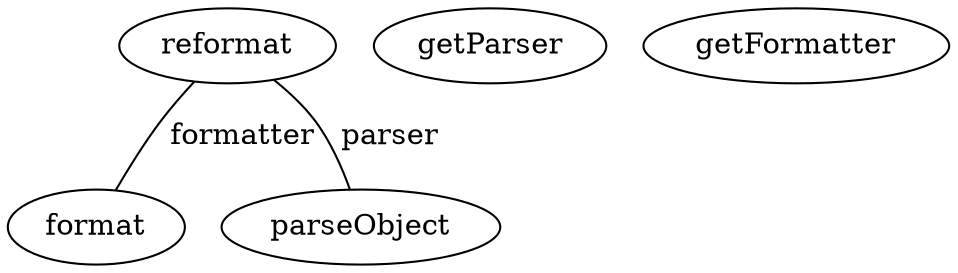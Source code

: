 digraph G {
reformat;
getParser;
format;
getFormatter;
parseObject;
reformat -> format [label=" formatter", dir=none];
reformat -> parseObject [label=" parser", dir=none];
}